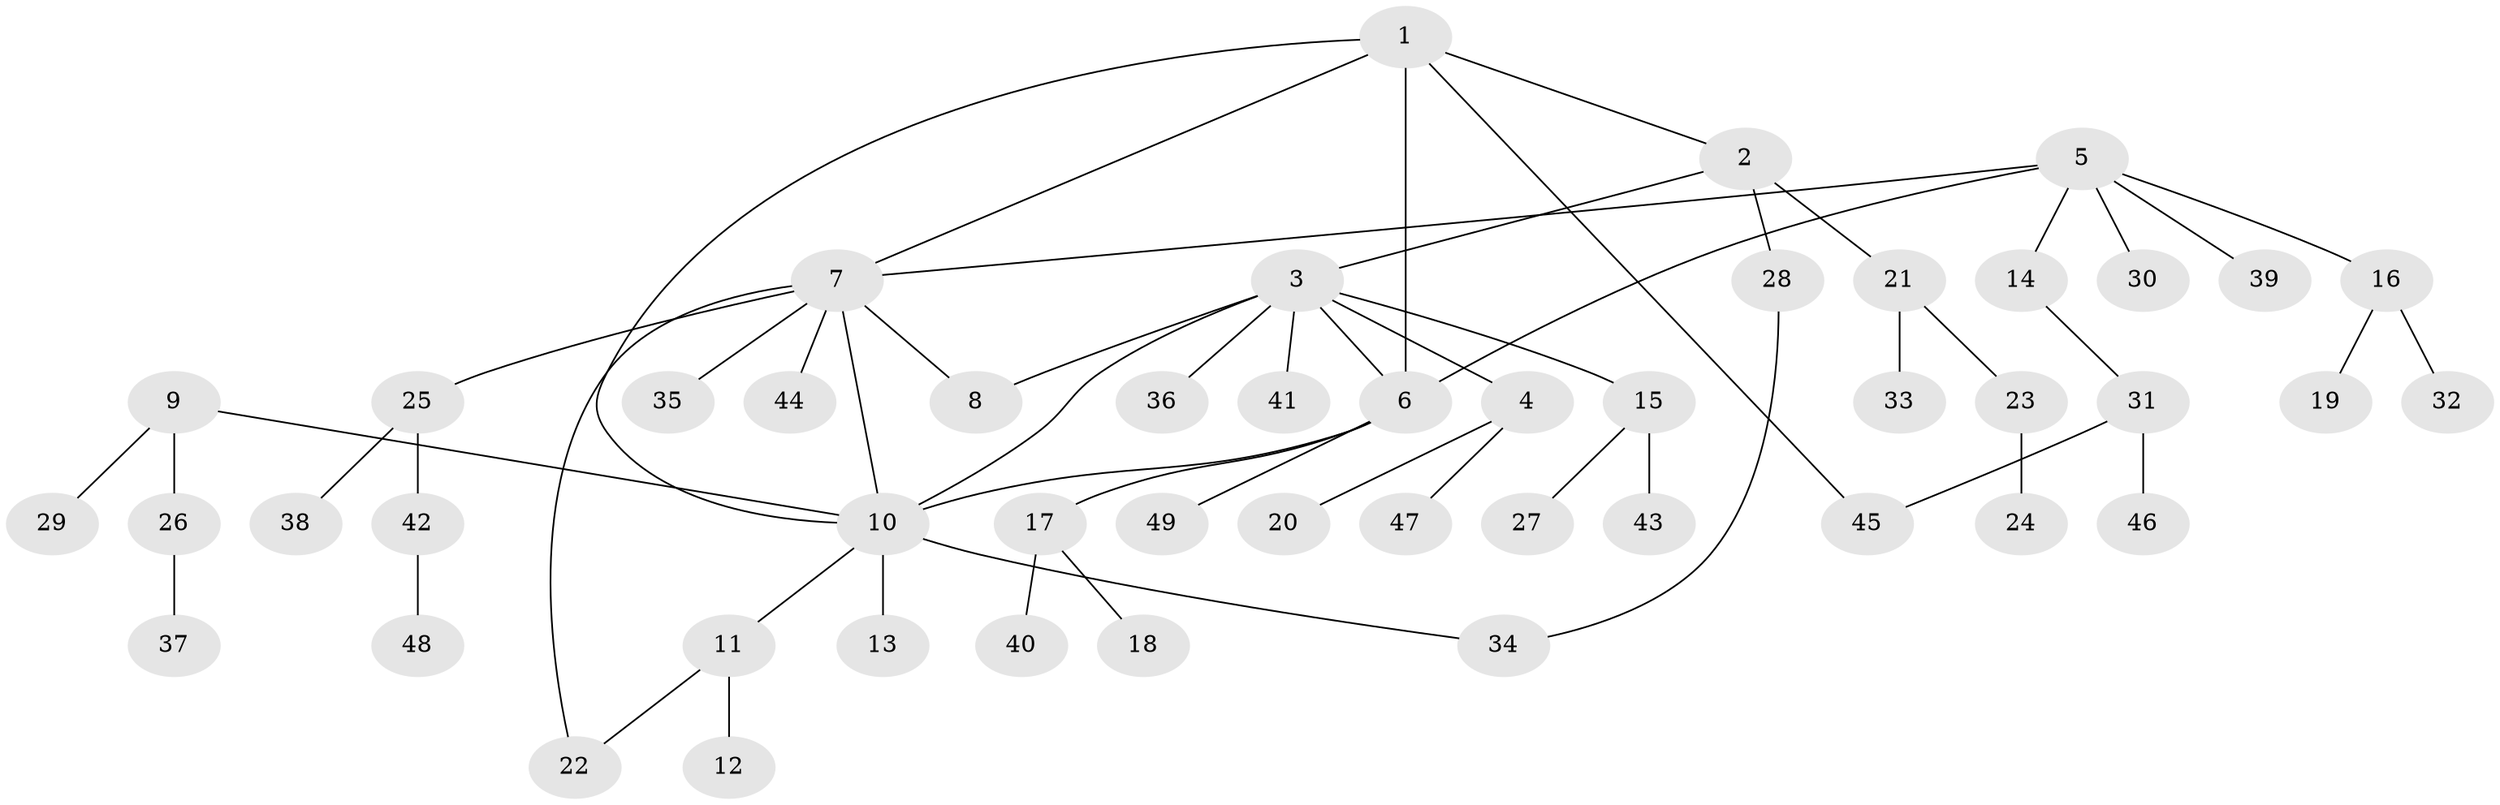 // coarse degree distribution, {7: 0.13333333333333333, 4: 0.2, 6: 0.06666666666666667, 1: 0.4666666666666667, 5: 0.06666666666666667, 2: 0.06666666666666667}
// Generated by graph-tools (version 1.1) at 2025/52/03/04/25 22:52:21]
// undirected, 49 vertices, 57 edges
graph export_dot {
  node [color=gray90,style=filled];
  1;
  2;
  3;
  4;
  5;
  6;
  7;
  8;
  9;
  10;
  11;
  12;
  13;
  14;
  15;
  16;
  17;
  18;
  19;
  20;
  21;
  22;
  23;
  24;
  25;
  26;
  27;
  28;
  29;
  30;
  31;
  32;
  33;
  34;
  35;
  36;
  37;
  38;
  39;
  40;
  41;
  42;
  43;
  44;
  45;
  46;
  47;
  48;
  49;
  1 -- 2;
  1 -- 6;
  1 -- 7;
  1 -- 10;
  1 -- 45;
  2 -- 3;
  2 -- 21;
  2 -- 28;
  3 -- 4;
  3 -- 6;
  3 -- 8;
  3 -- 10;
  3 -- 15;
  3 -- 36;
  3 -- 41;
  4 -- 20;
  4 -- 47;
  5 -- 6;
  5 -- 7;
  5 -- 14;
  5 -- 16;
  5 -- 30;
  5 -- 39;
  6 -- 10;
  6 -- 17;
  6 -- 49;
  7 -- 8;
  7 -- 10;
  7 -- 22;
  7 -- 25;
  7 -- 35;
  7 -- 44;
  9 -- 10;
  9 -- 26;
  9 -- 29;
  10 -- 11;
  10 -- 13;
  10 -- 34;
  11 -- 12;
  11 -- 22;
  14 -- 31;
  15 -- 27;
  15 -- 43;
  16 -- 19;
  16 -- 32;
  17 -- 18;
  17 -- 40;
  21 -- 23;
  21 -- 33;
  23 -- 24;
  25 -- 38;
  25 -- 42;
  26 -- 37;
  28 -- 34;
  31 -- 45;
  31 -- 46;
  42 -- 48;
}
